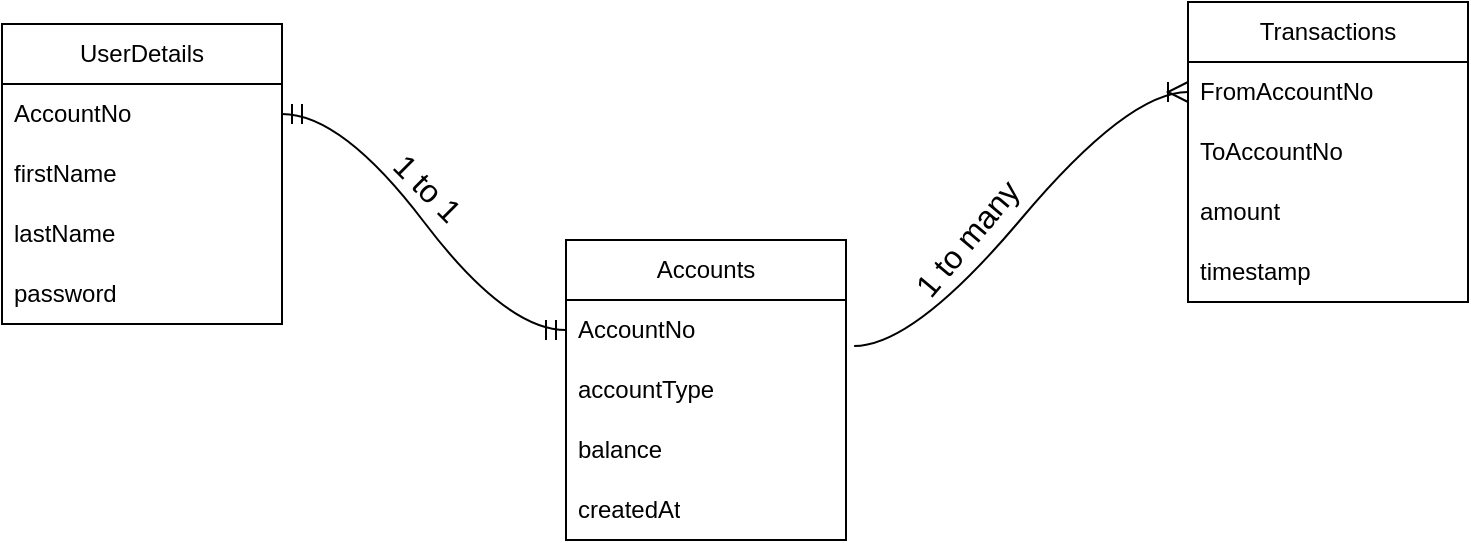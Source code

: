 <mxfile version="24.7.6">
  <diagram id="3tTw_-ISHneaXuemBGsd" name="Bank-app Database">
    <mxGraphModel dx="2534" dy="1747" grid="0" gridSize="10" guides="1" tooltips="1" connect="1" arrows="1" fold="1" page="1" pageScale="1" pageWidth="1100" pageHeight="850" math="0" shadow="0">
      <root>
        <mxCell id="0" />
        <mxCell id="1" parent="0" />
        <mxCell id="yHgZbPPxRUANQYkwV6Xm-4" value="Accounts" style="swimlane;fontStyle=0;childLayout=stackLayout;horizontal=1;startSize=30;horizontalStack=0;resizeParent=1;resizeParentMax=0;resizeLast=0;collapsible=1;marginBottom=0;whiteSpace=wrap;html=1;" vertex="1" parent="1">
          <mxGeometry x="-59" y="12" width="140" height="150" as="geometry">
            <mxRectangle x="-83" y="-107" width="54" height="30" as="alternateBounds" />
          </mxGeometry>
        </mxCell>
        <mxCell id="yHgZbPPxRUANQYkwV6Xm-6" value="AccountNo" style="text;strokeColor=none;fillColor=none;align=left;verticalAlign=middle;spacingLeft=4;spacingRight=4;overflow=hidden;points=[[0,0.5],[1,0.5]];portConstraint=eastwest;rotatable=0;whiteSpace=wrap;html=1;" vertex="1" parent="yHgZbPPxRUANQYkwV6Xm-4">
          <mxGeometry y="30" width="140" height="30" as="geometry" />
        </mxCell>
        <mxCell id="yHgZbPPxRUANQYkwV6Xm-10" value="accountType" style="text;strokeColor=none;fillColor=none;align=left;verticalAlign=middle;spacingLeft=4;spacingRight=4;overflow=hidden;points=[[0,0.5],[1,0.5]];portConstraint=eastwest;rotatable=0;whiteSpace=wrap;html=1;" vertex="1" parent="yHgZbPPxRUANQYkwV6Xm-4">
          <mxGeometry y="60" width="140" height="30" as="geometry" />
        </mxCell>
        <mxCell id="yHgZbPPxRUANQYkwV6Xm-22" value="balance" style="text;strokeColor=none;fillColor=none;align=left;verticalAlign=middle;spacingLeft=4;spacingRight=4;overflow=hidden;points=[[0,0.5],[1,0.5]];portConstraint=eastwest;rotatable=0;whiteSpace=wrap;html=1;" vertex="1" parent="yHgZbPPxRUANQYkwV6Xm-4">
          <mxGeometry y="90" width="140" height="30" as="geometry" />
        </mxCell>
        <mxCell id="yHgZbPPxRUANQYkwV6Xm-36" value="createdAt" style="text;strokeColor=none;fillColor=none;align=left;verticalAlign=middle;spacingLeft=4;spacingRight=4;overflow=hidden;points=[[0,0.5],[1,0.5]];portConstraint=eastwest;rotatable=0;whiteSpace=wrap;html=1;" vertex="1" parent="yHgZbPPxRUANQYkwV6Xm-4">
          <mxGeometry y="120" width="140" height="30" as="geometry" />
        </mxCell>
        <mxCell id="yHgZbPPxRUANQYkwV6Xm-17" value="Transactions" style="swimlane;fontStyle=0;childLayout=stackLayout;horizontal=1;startSize=30;horizontalStack=0;resizeParent=1;resizeParentMax=0;resizeLast=0;collapsible=1;marginBottom=0;whiteSpace=wrap;html=1;" vertex="1" parent="1">
          <mxGeometry x="252" y="-107" width="140" height="150" as="geometry">
            <mxRectangle x="252" y="-107" width="103" height="30" as="alternateBounds" />
          </mxGeometry>
        </mxCell>
        <mxCell id="yHgZbPPxRUANQYkwV6Xm-18" value="FromAccountNo" style="text;strokeColor=none;fillColor=none;align=left;verticalAlign=middle;spacingLeft=4;spacingRight=4;overflow=hidden;points=[[0,0.5],[1,0.5]];portConstraint=eastwest;rotatable=0;whiteSpace=wrap;html=1;" vertex="1" parent="yHgZbPPxRUANQYkwV6Xm-17">
          <mxGeometry y="30" width="140" height="30" as="geometry" />
        </mxCell>
        <mxCell id="yHgZbPPxRUANQYkwV6Xm-19" value="ToAccountNo" style="text;strokeColor=none;fillColor=none;align=left;verticalAlign=middle;spacingLeft=4;spacingRight=4;overflow=hidden;points=[[0,0.5],[1,0.5]];portConstraint=eastwest;rotatable=0;whiteSpace=wrap;html=1;" vertex="1" parent="yHgZbPPxRUANQYkwV6Xm-17">
          <mxGeometry y="60" width="140" height="30" as="geometry" />
        </mxCell>
        <mxCell id="yHgZbPPxRUANQYkwV6Xm-20" value="amount" style="text;strokeColor=none;fillColor=none;align=left;verticalAlign=middle;spacingLeft=4;spacingRight=4;overflow=hidden;points=[[0,0.5],[1,0.5]];portConstraint=eastwest;rotatable=0;whiteSpace=wrap;html=1;" vertex="1" parent="yHgZbPPxRUANQYkwV6Xm-17">
          <mxGeometry y="90" width="140" height="30" as="geometry" />
        </mxCell>
        <mxCell id="yHgZbPPxRUANQYkwV6Xm-21" value="timestamp" style="text;strokeColor=none;fillColor=none;align=left;verticalAlign=middle;spacingLeft=4;spacingRight=4;overflow=hidden;points=[[0,0.5],[1,0.5]];portConstraint=eastwest;rotatable=0;whiteSpace=wrap;html=1;" vertex="1" parent="yHgZbPPxRUANQYkwV6Xm-17">
          <mxGeometry y="120" width="140" height="30" as="geometry" />
        </mxCell>
        <mxCell id="yHgZbPPxRUANQYkwV6Xm-45" value="" style="edgeStyle=entityRelationEdgeStyle;fontSize=12;html=1;endArrow=ERoneToMany;rounded=0;startSize=8;endSize=8;curved=1;exitX=1.029;exitY=0.767;exitDx=0;exitDy=0;entryX=0;entryY=0.5;entryDx=0;entryDy=0;exitPerimeter=0;" edge="1" parent="1" source="yHgZbPPxRUANQYkwV6Xm-6" target="yHgZbPPxRUANQYkwV6Xm-18">
          <mxGeometry width="100" height="100" relative="1" as="geometry">
            <mxPoint x="65" y="16" as="sourcePoint" />
            <mxPoint x="165" y="-84" as="targetPoint" />
            <Array as="points">
              <mxPoint x="25" y="83" />
            </Array>
          </mxGeometry>
        </mxCell>
        <mxCell id="yHgZbPPxRUANQYkwV6Xm-47" value="UserDetails" style="swimlane;fontStyle=0;childLayout=stackLayout;horizontal=1;startSize=30;horizontalStack=0;resizeParent=1;resizeParentMax=0;resizeLast=0;collapsible=1;marginBottom=0;whiteSpace=wrap;html=1;" vertex="1" parent="1">
          <mxGeometry x="-341" y="-96" width="140" height="150" as="geometry" />
        </mxCell>
        <mxCell id="yHgZbPPxRUANQYkwV6Xm-51" value="AccountNo" style="text;strokeColor=none;fillColor=none;align=left;verticalAlign=middle;spacingLeft=4;spacingRight=4;overflow=hidden;points=[[0,0.5],[1,0.5]];portConstraint=eastwest;rotatable=0;whiteSpace=wrap;html=1;" vertex="1" parent="yHgZbPPxRUANQYkwV6Xm-47">
          <mxGeometry y="30" width="140" height="30" as="geometry" />
        </mxCell>
        <mxCell id="yHgZbPPxRUANQYkwV6Xm-7" value="firstName" style="text;strokeColor=none;fillColor=none;align=left;verticalAlign=middle;spacingLeft=4;spacingRight=4;overflow=hidden;points=[[0,0.5],[1,0.5]];portConstraint=eastwest;rotatable=0;whiteSpace=wrap;html=1;" vertex="1" parent="yHgZbPPxRUANQYkwV6Xm-47">
          <mxGeometry y="60" width="140" height="30" as="geometry" />
        </mxCell>
        <mxCell id="yHgZbPPxRUANQYkwV6Xm-52" value="lastName" style="text;strokeColor=none;fillColor=none;align=left;verticalAlign=middle;spacingLeft=4;spacingRight=4;overflow=hidden;points=[[0,0.5],[1,0.5]];portConstraint=eastwest;rotatable=0;whiteSpace=wrap;html=1;" vertex="1" parent="yHgZbPPxRUANQYkwV6Xm-47">
          <mxGeometry y="90" width="140" height="30" as="geometry" />
        </mxCell>
        <mxCell id="yHgZbPPxRUANQYkwV6Xm-11" value="password" style="text;strokeColor=none;fillColor=none;align=left;verticalAlign=middle;spacingLeft=4;spacingRight=4;overflow=hidden;points=[[0,0.5],[1,0.5]];portConstraint=eastwest;rotatable=0;whiteSpace=wrap;html=1;" vertex="1" parent="yHgZbPPxRUANQYkwV6Xm-47">
          <mxGeometry y="120" width="140" height="30" as="geometry" />
        </mxCell>
        <mxCell id="yHgZbPPxRUANQYkwV6Xm-53" value="" style="edgeStyle=entityRelationEdgeStyle;fontSize=12;html=1;endArrow=ERmandOne;startArrow=ERmandOne;rounded=0;startSize=8;endSize=8;curved=1;exitX=1;exitY=0.5;exitDx=0;exitDy=0;entryX=0;entryY=0.5;entryDx=0;entryDy=0;" edge="1" parent="1" source="yHgZbPPxRUANQYkwV6Xm-51" target="yHgZbPPxRUANQYkwV6Xm-6">
          <mxGeometry width="100" height="100" relative="1" as="geometry">
            <mxPoint x="-187" y="38" as="sourcePoint" />
            <mxPoint x="-87" y="-62" as="targetPoint" />
          </mxGeometry>
        </mxCell>
        <mxCell id="yHgZbPPxRUANQYkwV6Xm-54" value="1 to 1" style="text;html=1;align=center;verticalAlign=middle;whiteSpace=wrap;rounded=0;fontSize=16;rotation=45;" vertex="1" parent="1">
          <mxGeometry x="-158" y="-29" width="60" height="30" as="geometry" />
        </mxCell>
        <mxCell id="yHgZbPPxRUANQYkwV6Xm-55" value="1 to many" style="text;html=1;align=center;verticalAlign=middle;whiteSpace=wrap;rounded=0;fontSize=16;rotation=-50;" vertex="1" parent="1">
          <mxGeometry x="102" y="-4" width="79" height="30" as="geometry" />
        </mxCell>
      </root>
    </mxGraphModel>
  </diagram>
</mxfile>
